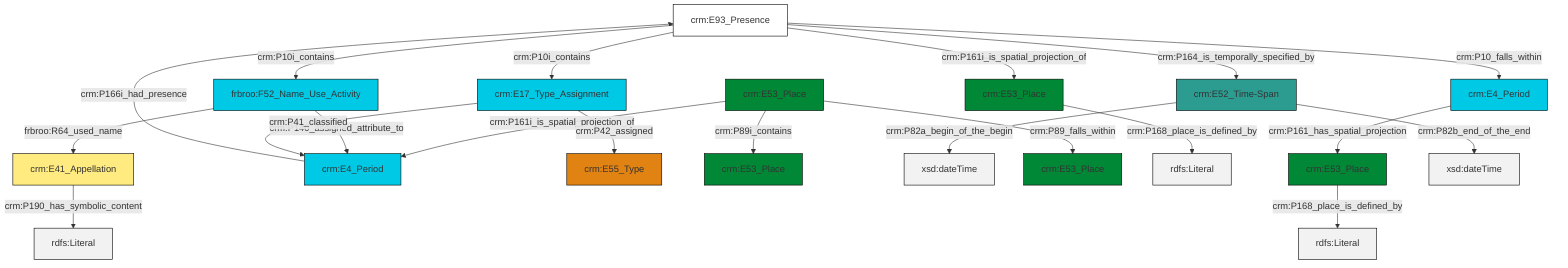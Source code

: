 graph TD
classDef Literal fill:#f2f2f2,stroke:#000000;
classDef CRM_Entity fill:#FFFFFF,stroke:#000000;
classDef Temporal_Entity fill:#00C9E6, stroke:#000000;
classDef Type fill:#E18312, stroke:#000000;
classDef Time-Span fill:#2C9C91, stroke:#000000;
classDef Appellation fill:#FFEB7F, stroke:#000000;
classDef Place fill:#008836, stroke:#000000;
classDef Persistent_Item fill:#B266B2, stroke:#000000;
classDef Conceptual_Object fill:#FFD700, stroke:#000000;
classDef Physical_Thing fill:#D2B48C, stroke:#000000;
classDef Actor fill:#f58aad, stroke:#000000;
classDef PC_Classes fill:#4ce600, stroke:#000000;
classDef Multi fill:#cccccc,stroke:#000000;

0["crm:E93_Presence"]:::CRM_Entity -->|crm:P10i_contains| 1["crm:E17_Type_Assignment"]:::Temporal_Entity
2["crm:E41_Appellation"]:::Appellation -->|crm:P190_has_symbolic_content| 3[rdfs:Literal]:::Literal
4["crm:E53_Place"]:::Place -->|crm:P161i_is_spatial_projection_of| 5["crm:E4_Period"]:::Temporal_Entity
6["frbroo:F52_Name_Use_Activity"]:::Temporal_Entity -->|frbroo:R64_used_name| 2["crm:E41_Appellation"]:::Appellation
1["crm:E17_Type_Assignment"]:::Temporal_Entity -->|crm:P42_assigned| 8["crm:E55_Type"]:::Type
4["crm:E53_Place"]:::Place -->|crm:P89i_contains| 9["crm:E53_Place"]:::Place
6["frbroo:F52_Name_Use_Activity"]:::Temporal_Entity -->|crm:P140_assigned_attribute_to| 5["crm:E4_Period"]:::Temporal_Entity
10["crm:E52_Time-Span"]:::Time-Span -->|crm:P82a_begin_of_the_begin| 11[xsd:dateTime]:::Literal
4["crm:E53_Place"]:::Place -->|crm:P89_falls_within| 12["crm:E53_Place"]:::Place
14["crm:E53_Place"]:::Place -->|crm:P168_place_is_defined_by| 15[rdfs:Literal]:::Literal
0["crm:E93_Presence"]:::CRM_Entity -->|crm:P161i_is_spatial_projection_of| 14["crm:E53_Place"]:::Place
22["crm:E4_Period"]:::Temporal_Entity -->|crm:P161_has_spatial_projection| 16["crm:E53_Place"]:::Place
1["crm:E17_Type_Assignment"]:::Temporal_Entity -->|crm:P41_classified| 5["crm:E4_Period"]:::Temporal_Entity
16["crm:E53_Place"]:::Place -->|crm:P168_place_is_defined_by| 26[rdfs:Literal]:::Literal
0["crm:E93_Presence"]:::CRM_Entity -->|crm:P10i_contains| 6["frbroo:F52_Name_Use_Activity"]:::Temporal_Entity
0["crm:E93_Presence"]:::CRM_Entity -->|crm:P164_is_temporally_specified_by| 10["crm:E52_Time-Span"]:::Time-Span
5["crm:E4_Period"]:::Temporal_Entity -->|crm:P166i_had_presence| 0["crm:E93_Presence"]:::CRM_Entity
0["crm:E93_Presence"]:::CRM_Entity -->|crm:P10_falls_within| 22["crm:E4_Period"]:::Temporal_Entity
10["crm:E52_Time-Span"]:::Time-Span -->|crm:P82b_end_of_the_end| 28[xsd:dateTime]:::Literal